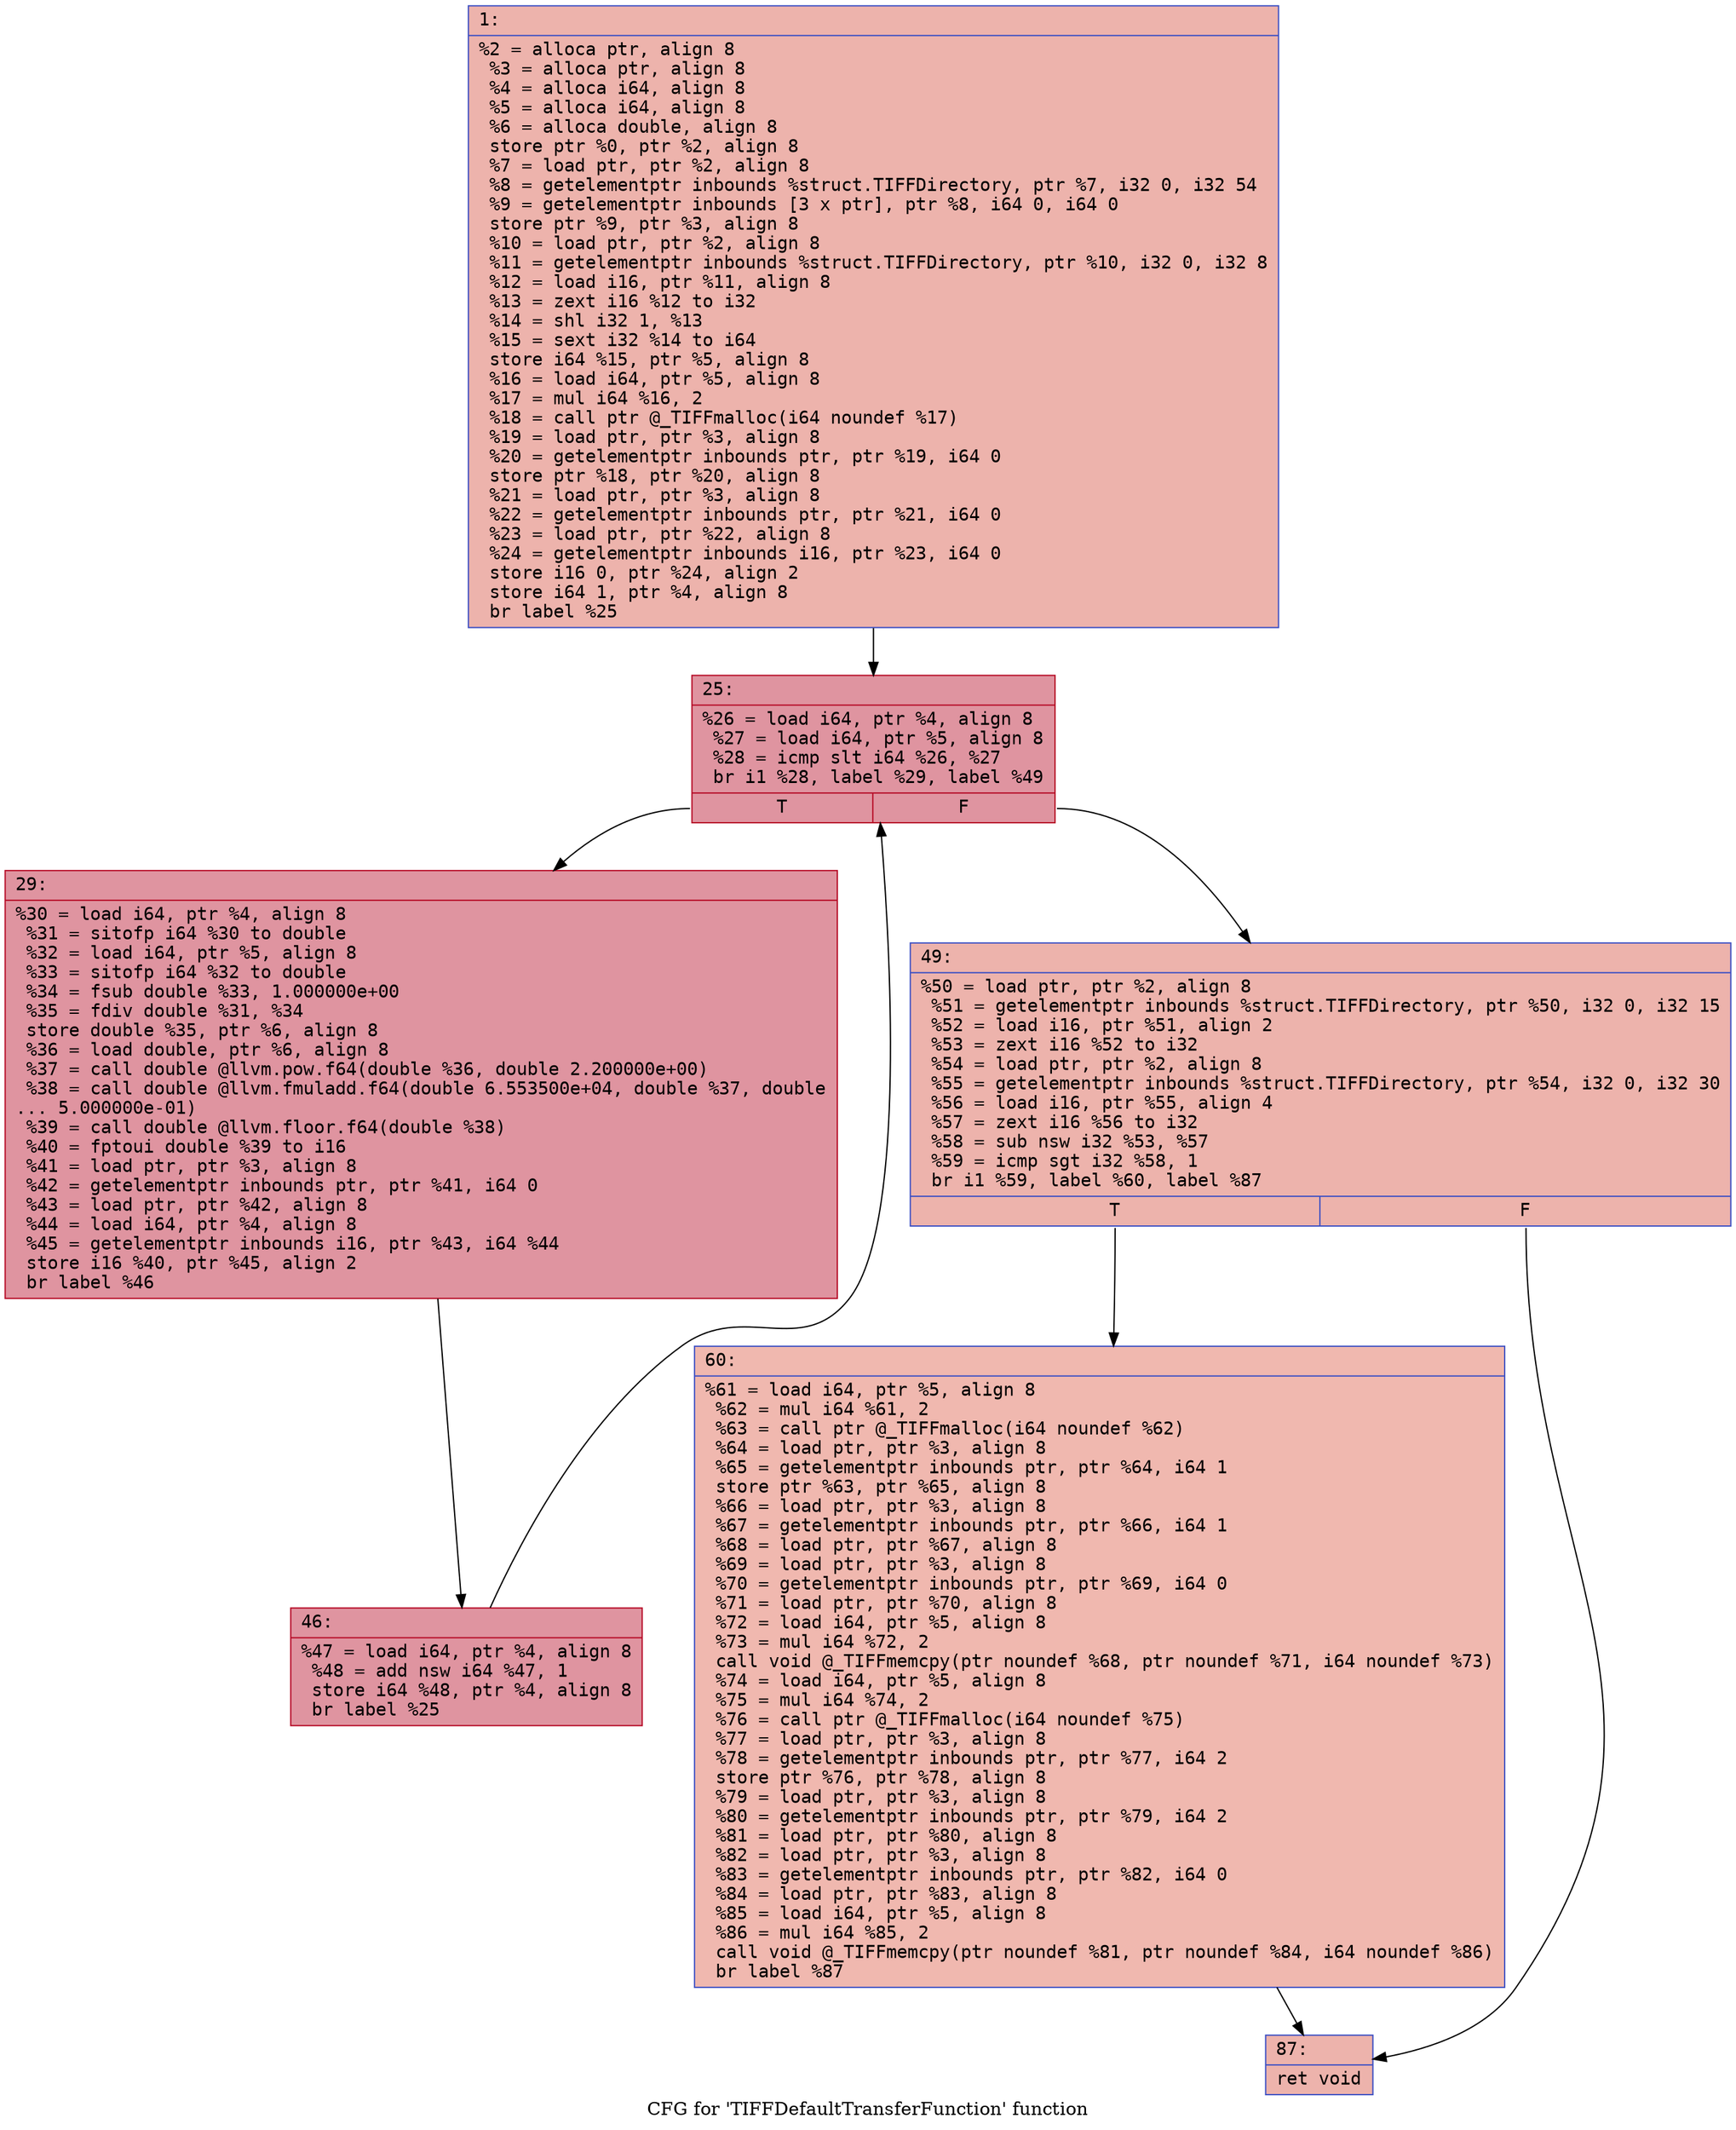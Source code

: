 digraph "CFG for 'TIFFDefaultTransferFunction' function" {
	label="CFG for 'TIFFDefaultTransferFunction' function";

	Node0x60000116ebc0 [shape=record,color="#3d50c3ff", style=filled, fillcolor="#d6524470" fontname="Courier",label="{1:\l|  %2 = alloca ptr, align 8\l  %3 = alloca ptr, align 8\l  %4 = alloca i64, align 8\l  %5 = alloca i64, align 8\l  %6 = alloca double, align 8\l  store ptr %0, ptr %2, align 8\l  %7 = load ptr, ptr %2, align 8\l  %8 = getelementptr inbounds %struct.TIFFDirectory, ptr %7, i32 0, i32 54\l  %9 = getelementptr inbounds [3 x ptr], ptr %8, i64 0, i64 0\l  store ptr %9, ptr %3, align 8\l  %10 = load ptr, ptr %2, align 8\l  %11 = getelementptr inbounds %struct.TIFFDirectory, ptr %10, i32 0, i32 8\l  %12 = load i16, ptr %11, align 8\l  %13 = zext i16 %12 to i32\l  %14 = shl i32 1, %13\l  %15 = sext i32 %14 to i64\l  store i64 %15, ptr %5, align 8\l  %16 = load i64, ptr %5, align 8\l  %17 = mul i64 %16, 2\l  %18 = call ptr @_TIFFmalloc(i64 noundef %17)\l  %19 = load ptr, ptr %3, align 8\l  %20 = getelementptr inbounds ptr, ptr %19, i64 0\l  store ptr %18, ptr %20, align 8\l  %21 = load ptr, ptr %3, align 8\l  %22 = getelementptr inbounds ptr, ptr %21, i64 0\l  %23 = load ptr, ptr %22, align 8\l  %24 = getelementptr inbounds i16, ptr %23, i64 0\l  store i16 0, ptr %24, align 2\l  store i64 1, ptr %4, align 8\l  br label %25\l}"];
	Node0x60000116ebc0 -> Node0x60000116ec10[tooltip="1 -> 25\nProbability 100.00%" ];
	Node0x60000116ec10 [shape=record,color="#b70d28ff", style=filled, fillcolor="#b70d2870" fontname="Courier",label="{25:\l|  %26 = load i64, ptr %4, align 8\l  %27 = load i64, ptr %5, align 8\l  %28 = icmp slt i64 %26, %27\l  br i1 %28, label %29, label %49\l|{<s0>T|<s1>F}}"];
	Node0x60000116ec10:s0 -> Node0x60000116ec60[tooltip="25 -> 29\nProbability 96.88%" ];
	Node0x60000116ec10:s1 -> Node0x60000116ed00[tooltip="25 -> 49\nProbability 3.12%" ];
	Node0x60000116ec60 [shape=record,color="#b70d28ff", style=filled, fillcolor="#b70d2870" fontname="Courier",label="{29:\l|  %30 = load i64, ptr %4, align 8\l  %31 = sitofp i64 %30 to double\l  %32 = load i64, ptr %5, align 8\l  %33 = sitofp i64 %32 to double\l  %34 = fsub double %33, 1.000000e+00\l  %35 = fdiv double %31, %34\l  store double %35, ptr %6, align 8\l  %36 = load double, ptr %6, align 8\l  %37 = call double @llvm.pow.f64(double %36, double 2.200000e+00)\l  %38 = call double @llvm.fmuladd.f64(double 6.553500e+04, double %37, double\l... 5.000000e-01)\l  %39 = call double @llvm.floor.f64(double %38)\l  %40 = fptoui double %39 to i16\l  %41 = load ptr, ptr %3, align 8\l  %42 = getelementptr inbounds ptr, ptr %41, i64 0\l  %43 = load ptr, ptr %42, align 8\l  %44 = load i64, ptr %4, align 8\l  %45 = getelementptr inbounds i16, ptr %43, i64 %44\l  store i16 %40, ptr %45, align 2\l  br label %46\l}"];
	Node0x60000116ec60 -> Node0x60000116ecb0[tooltip="29 -> 46\nProbability 100.00%" ];
	Node0x60000116ecb0 [shape=record,color="#b70d28ff", style=filled, fillcolor="#b70d2870" fontname="Courier",label="{46:\l|  %47 = load i64, ptr %4, align 8\l  %48 = add nsw i64 %47, 1\l  store i64 %48, ptr %4, align 8\l  br label %25\l}"];
	Node0x60000116ecb0 -> Node0x60000116ec10[tooltip="46 -> 25\nProbability 100.00%" ];
	Node0x60000116ed00 [shape=record,color="#3d50c3ff", style=filled, fillcolor="#d6524470" fontname="Courier",label="{49:\l|  %50 = load ptr, ptr %2, align 8\l  %51 = getelementptr inbounds %struct.TIFFDirectory, ptr %50, i32 0, i32 15\l  %52 = load i16, ptr %51, align 2\l  %53 = zext i16 %52 to i32\l  %54 = load ptr, ptr %2, align 8\l  %55 = getelementptr inbounds %struct.TIFFDirectory, ptr %54, i32 0, i32 30\l  %56 = load i16, ptr %55, align 4\l  %57 = zext i16 %56 to i32\l  %58 = sub nsw i32 %53, %57\l  %59 = icmp sgt i32 %58, 1\l  br i1 %59, label %60, label %87\l|{<s0>T|<s1>F}}"];
	Node0x60000116ed00:s0 -> Node0x60000116ed50[tooltip="49 -> 60\nProbability 50.00%" ];
	Node0x60000116ed00:s1 -> Node0x60000116eda0[tooltip="49 -> 87\nProbability 50.00%" ];
	Node0x60000116ed50 [shape=record,color="#3d50c3ff", style=filled, fillcolor="#dc5d4a70" fontname="Courier",label="{60:\l|  %61 = load i64, ptr %5, align 8\l  %62 = mul i64 %61, 2\l  %63 = call ptr @_TIFFmalloc(i64 noundef %62)\l  %64 = load ptr, ptr %3, align 8\l  %65 = getelementptr inbounds ptr, ptr %64, i64 1\l  store ptr %63, ptr %65, align 8\l  %66 = load ptr, ptr %3, align 8\l  %67 = getelementptr inbounds ptr, ptr %66, i64 1\l  %68 = load ptr, ptr %67, align 8\l  %69 = load ptr, ptr %3, align 8\l  %70 = getelementptr inbounds ptr, ptr %69, i64 0\l  %71 = load ptr, ptr %70, align 8\l  %72 = load i64, ptr %5, align 8\l  %73 = mul i64 %72, 2\l  call void @_TIFFmemcpy(ptr noundef %68, ptr noundef %71, i64 noundef %73)\l  %74 = load i64, ptr %5, align 8\l  %75 = mul i64 %74, 2\l  %76 = call ptr @_TIFFmalloc(i64 noundef %75)\l  %77 = load ptr, ptr %3, align 8\l  %78 = getelementptr inbounds ptr, ptr %77, i64 2\l  store ptr %76, ptr %78, align 8\l  %79 = load ptr, ptr %3, align 8\l  %80 = getelementptr inbounds ptr, ptr %79, i64 2\l  %81 = load ptr, ptr %80, align 8\l  %82 = load ptr, ptr %3, align 8\l  %83 = getelementptr inbounds ptr, ptr %82, i64 0\l  %84 = load ptr, ptr %83, align 8\l  %85 = load i64, ptr %5, align 8\l  %86 = mul i64 %85, 2\l  call void @_TIFFmemcpy(ptr noundef %81, ptr noundef %84, i64 noundef %86)\l  br label %87\l}"];
	Node0x60000116ed50 -> Node0x60000116eda0[tooltip="60 -> 87\nProbability 100.00%" ];
	Node0x60000116eda0 [shape=record,color="#3d50c3ff", style=filled, fillcolor="#d6524470" fontname="Courier",label="{87:\l|  ret void\l}"];
}

